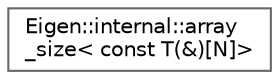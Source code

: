 digraph "Graphical Class Hierarchy"
{
 // LATEX_PDF_SIZE
  bgcolor="transparent";
  edge [fontname=Helvetica,fontsize=10,labelfontname=Helvetica,labelfontsize=10];
  node [fontname=Helvetica,fontsize=10,shape=box,height=0.2,width=0.4];
  rankdir="LR";
  Node0 [id="Node000000",label="Eigen::internal::array\l_size\< const T(&)[N]\>",height=0.2,width=0.4,color="grey40", fillcolor="white", style="filled",URL="$structEigen_1_1internal_1_1array__size_3_01const_01T_07_6_08_0fN_0e_4.html",tooltip=" "];
}
